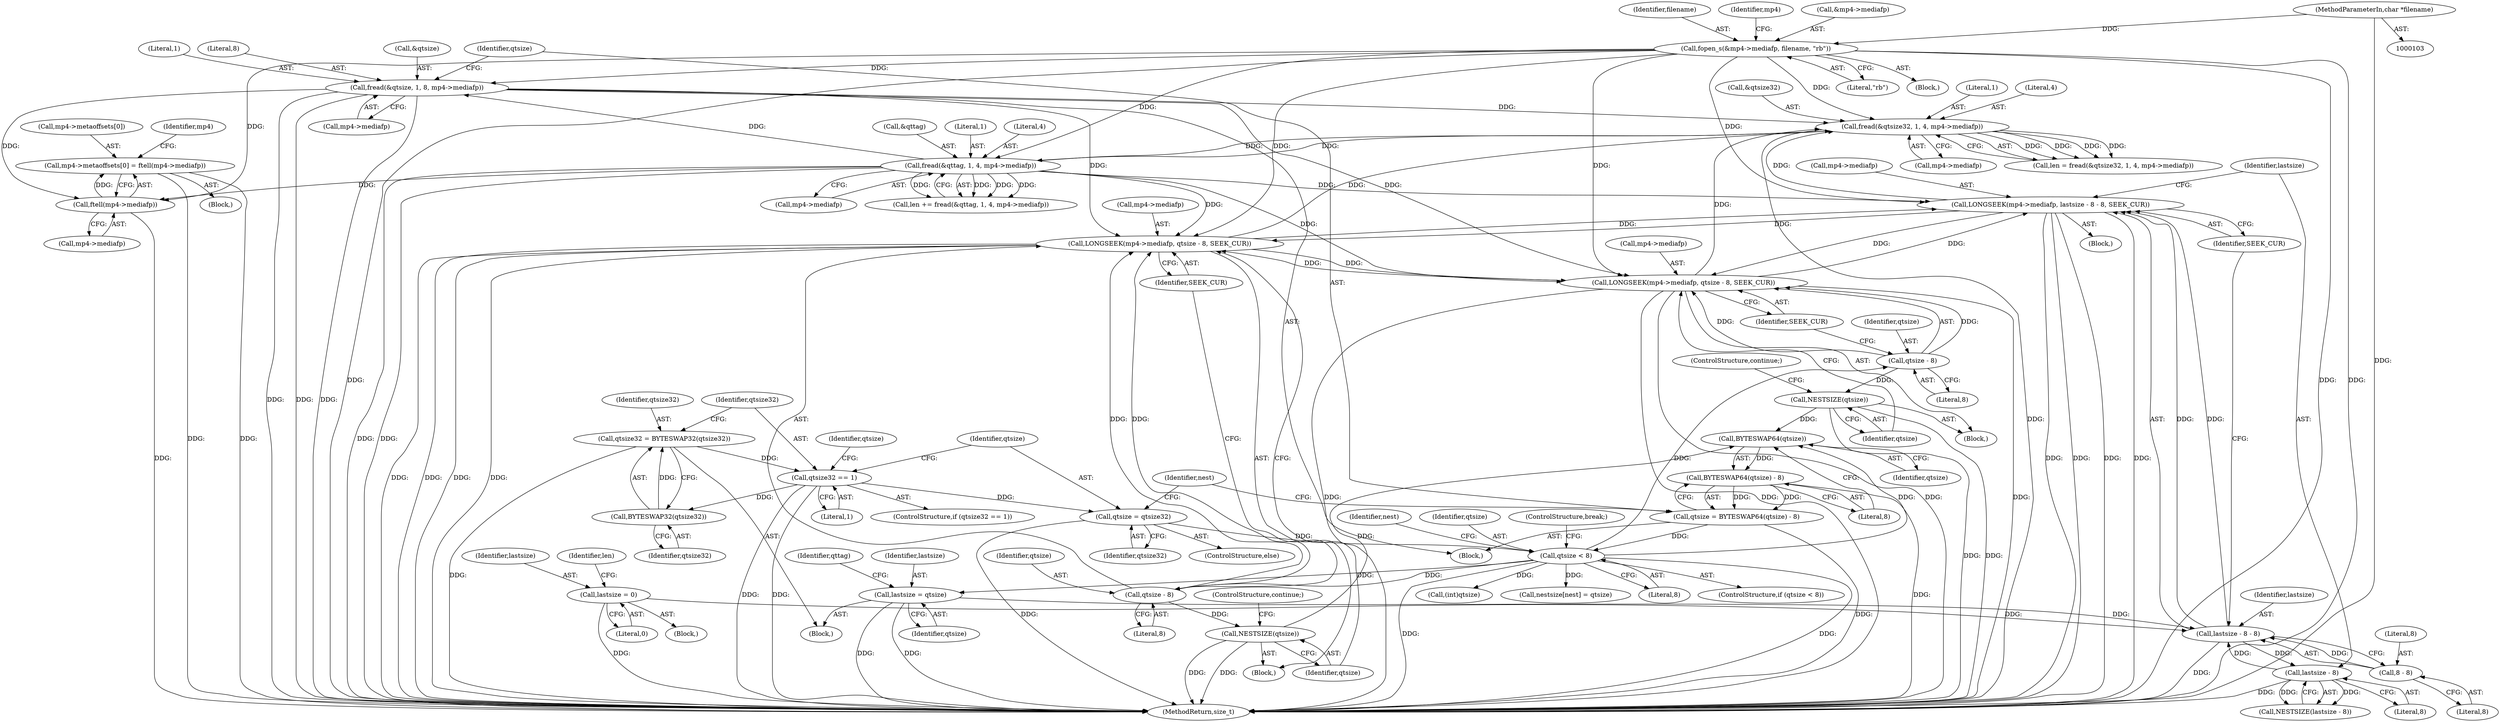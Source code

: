 digraph "1_gpmf-parser_341f12cd5b97ab419e53853ca00176457c9f1681_6@array" {
"1000365" [label="(Call,mp4->metaoffsets[0] = ftell(mp4->mediafp))"];
"1000371" [label="(Call,ftell(mp4->mediafp))"];
"1000125" [label="(Call,fopen_s(&mp4->mediafp, filename, \"rb\"))"];
"1000104" [label="(MethodParameterIn,char *filename)"];
"1000208" [label="(Call,fread(&qtsize, 1, 8, mp4->mediafp))"];
"1000166" [label="(Call,fread(&qttag, 1, 4, mp4->mediafp))"];
"1000156" [label="(Call,fread(&qtsize32, 1, 4, mp4->mediafp))"];
"1000184" [label="(Call,LONGSEEK(mp4->mediafp, lastsize - 8 - 8, SEEK_CUR))"];
"1000188" [label="(Call,lastsize - 8 - 8)"];
"1000148" [label="(Call,lastsize = 0)"];
"1000243" [label="(Call,lastsize = qtsize)"];
"1000229" [label="(Call,qtsize < 8)"];
"1000216" [label="(Call,qtsize = BYTESWAP64(qtsize) - 8)"];
"1000218" [label="(Call,BYTESWAP64(qtsize) - 8)"];
"1000219" [label="(Call,BYTESWAP64(qtsize))"];
"1000409" [label="(Call,NESTSIZE(qtsize))"];
"1000405" [label="(Call,qtsize - 8)"];
"1000271" [label="(Call,NESTSIZE(qtsize))"];
"1000267" [label="(Call,qtsize - 8)"];
"1000223" [label="(Call,qtsize = qtsize32)"];
"1000204" [label="(Call,qtsize32 == 1)"];
"1000199" [label="(Call,qtsize32 = BYTESWAP32(qtsize32))"];
"1000201" [label="(Call,BYTESWAP32(qtsize32))"];
"1000195" [label="(Call,lastsize - 8)"];
"1000190" [label="(Call,8 - 8)"];
"1000401" [label="(Call,LONGSEEK(mp4->mediafp, qtsize - 8, SEEK_CUR))"];
"1000263" [label="(Call,LONGSEEK(mp4->mediafp, qtsize - 8, SEEK_CUR))"];
"1000249" [label="(Identifier,qttag)"];
"1000365" [label="(Call,mp4->metaoffsets[0] = ftell(mp4->mediafp))"];
"1000189" [label="(Identifier,lastsize)"];
"1000401" [label="(Call,LONGSEEK(mp4->mediafp, qtsize - 8, SEEK_CUR))"];
"1000199" [label="(Call,qtsize32 = BYTESWAP32(qtsize32))"];
"1000243" [label="(Call,lastsize = qtsize)"];
"1000235" [label="(Identifier,nest)"];
"1000197" [label="(Literal,8)"];
"1000371" [label="(Call,ftell(mp4->mediafp))"];
"1000402" [label="(Call,mp4->mediafp)"];
"1000207" [label="(Block,)"];
"1000230" [label="(Identifier,qtsize)"];
"1000191" [label="(Literal,8)"];
"1000131" [label="(Literal,\"rb\")"];
"1000377" [label="(Identifier,mp4)"];
"1000161" [label="(Call,mp4->mediafp)"];
"1000218" [label="(Call,BYTESWAP64(qtsize) - 8)"];
"1000134" [label="(Identifier,mp4)"];
"1000271" [label="(Call,NESTSIZE(qtsize))"];
"1000154" [label="(Call,len = fread(&qtsize32, 1, 4, mp4->mediafp))"];
"1000104" [label="(MethodParameterIn,char *filename)"];
"1000188" [label="(Call,lastsize - 8 - 8)"];
"1000361" [label="(Call,(int)qtsize)"];
"1000206" [label="(Literal,1)"];
"1000125" [label="(Call,fopen_s(&mp4->mediafp, filename, \"rb\"))"];
"1000204" [label="(Call,qtsize32 == 1)"];
"1000405" [label="(Call,qtsize - 8)"];
"1000232" [label="(ControlStructure,break;)"];
"1000136" [label="(Block,)"];
"1000212" [label="(Literal,8)"];
"1000205" [label="(Identifier,qtsize32)"];
"1000178" [label="(Block,)"];
"1000150" [label="(Literal,0)"];
"1000227" [label="(Identifier,nest)"];
"1000216" [label="(Call,qtsize = BYTESWAP64(qtsize) - 8)"];
"1000159" [label="(Literal,1)"];
"1000366" [label="(Call,mp4->metaoffsets[0])"];
"1000200" [label="(Identifier,qtsize32)"];
"1000238" [label="(Call,nestsize[nest] = qtsize)"];
"1000224" [label="(Identifier,qtsize)"];
"1000231" [label="(Literal,8)"];
"1000222" [label="(ControlStructure,else)"];
"1000217" [label="(Identifier,qtsize)"];
"1000201" [label="(Call,BYTESWAP32(qtsize32))"];
"1000209" [label="(Call,&qtsize)"];
"1000169" [label="(Literal,1)"];
"1000164" [label="(Call,len += fread(&qttag, 1, 4, mp4->mediafp))"];
"1000160" [label="(Literal,4)"];
"1000126" [label="(Call,&mp4->mediafp)"];
"1000105" [label="(Block,)"];
"1000268" [label="(Identifier,qtsize)"];
"1000130" [label="(Identifier,filename)"];
"1000184" [label="(Call,LONGSEEK(mp4->mediafp, lastsize - 8 - 8, SEEK_CUR))"];
"1000244" [label="(Identifier,lastsize)"];
"1000221" [label="(Literal,8)"];
"1000264" [label="(Call,mp4->mediafp)"];
"1000166" [label="(Call,fread(&qttag, 1, 4, mp4->mediafp))"];
"1000270" [label="(Identifier,SEEK_CUR)"];
"1000193" [label="(Identifier,SEEK_CUR)"];
"1000407" [label="(Literal,8)"];
"1000190" [label="(Call,8 - 8)"];
"1000411" [label="(ControlStructure,continue;)"];
"1000408" [label="(Identifier,SEEK_CUR)"];
"1000208" [label="(Call,fread(&qtsize, 1, 8, mp4->mediafp))"];
"1000156" [label="(Call,fread(&qtsize32, 1, 4, mp4->mediafp))"];
"1000211" [label="(Literal,1)"];
"1000406" [label="(Identifier,qtsize)"];
"1000263" [label="(Call,LONGSEEK(mp4->mediafp, qtsize - 8, SEEK_CUR))"];
"1000272" [label="(Identifier,qtsize)"];
"1000400" [label="(Block,)"];
"1000192" [label="(Literal,8)"];
"1000183" [label="(Block,)"];
"1000195" [label="(Call,lastsize - 8)"];
"1000210" [label="(Identifier,qtsize)"];
"1000185" [label="(Call,mp4->mediafp)"];
"1000203" [label="(ControlStructure,if (qtsize32 == 1))"];
"1000423" [label="(MethodReturn,size_t)"];
"1000155" [label="(Identifier,len)"];
"1000171" [label="(Call,mp4->mediafp)"];
"1000202" [label="(Identifier,qtsize32)"];
"1000220" [label="(Identifier,qtsize)"];
"1000219" [label="(Call,BYTESWAP64(qtsize))"];
"1000410" [label="(Identifier,qtsize)"];
"1000170" [label="(Literal,4)"];
"1000267" [label="(Call,qtsize - 8)"];
"1000223" [label="(Call,qtsize = qtsize32)"];
"1000157" [label="(Call,&qtsize32)"];
"1000167" [label="(Call,&qttag)"];
"1000194" [label="(Call,NESTSIZE(lastsize - 8))"];
"1000196" [label="(Identifier,lastsize)"];
"1000225" [label="(Identifier,qtsize32)"];
"1000213" [label="(Call,mp4->mediafp)"];
"1000262" [label="(Block,)"];
"1000269" [label="(Literal,8)"];
"1000282" [label="(Block,)"];
"1000149" [label="(Identifier,lastsize)"];
"1000228" [label="(ControlStructure,if (qtsize < 8))"];
"1000273" [label="(ControlStructure,continue;)"];
"1000372" [label="(Call,mp4->mediafp)"];
"1000245" [label="(Identifier,qtsize)"];
"1000148" [label="(Call,lastsize = 0)"];
"1000409" [label="(Call,NESTSIZE(qtsize))"];
"1000229" [label="(Call,qtsize < 8)"];
"1000365" -> "1000282"  [label="AST: "];
"1000365" -> "1000371"  [label="CFG: "];
"1000366" -> "1000365"  [label="AST: "];
"1000371" -> "1000365"  [label="AST: "];
"1000377" -> "1000365"  [label="CFG: "];
"1000365" -> "1000423"  [label="DDG: "];
"1000365" -> "1000423"  [label="DDG: "];
"1000371" -> "1000365"  [label="DDG: "];
"1000371" -> "1000372"  [label="CFG: "];
"1000372" -> "1000371"  [label="AST: "];
"1000371" -> "1000423"  [label="DDG: "];
"1000125" -> "1000371"  [label="DDG: "];
"1000208" -> "1000371"  [label="DDG: "];
"1000166" -> "1000371"  [label="DDG: "];
"1000125" -> "1000105"  [label="AST: "];
"1000125" -> "1000131"  [label="CFG: "];
"1000126" -> "1000125"  [label="AST: "];
"1000130" -> "1000125"  [label="AST: "];
"1000131" -> "1000125"  [label="AST: "];
"1000134" -> "1000125"  [label="CFG: "];
"1000125" -> "1000423"  [label="DDG: "];
"1000125" -> "1000423"  [label="DDG: "];
"1000125" -> "1000423"  [label="DDG: "];
"1000104" -> "1000125"  [label="DDG: "];
"1000125" -> "1000156"  [label="DDG: "];
"1000125" -> "1000166"  [label="DDG: "];
"1000125" -> "1000184"  [label="DDG: "];
"1000125" -> "1000208"  [label="DDG: "];
"1000125" -> "1000263"  [label="DDG: "];
"1000125" -> "1000401"  [label="DDG: "];
"1000104" -> "1000103"  [label="AST: "];
"1000104" -> "1000423"  [label="DDG: "];
"1000208" -> "1000207"  [label="AST: "];
"1000208" -> "1000213"  [label="CFG: "];
"1000209" -> "1000208"  [label="AST: "];
"1000211" -> "1000208"  [label="AST: "];
"1000212" -> "1000208"  [label="AST: "];
"1000213" -> "1000208"  [label="AST: "];
"1000217" -> "1000208"  [label="CFG: "];
"1000208" -> "1000423"  [label="DDG: "];
"1000208" -> "1000423"  [label="DDG: "];
"1000208" -> "1000423"  [label="DDG: "];
"1000208" -> "1000156"  [label="DDG: "];
"1000166" -> "1000208"  [label="DDG: "];
"1000208" -> "1000263"  [label="DDG: "];
"1000208" -> "1000401"  [label="DDG: "];
"1000166" -> "1000164"  [label="AST: "];
"1000166" -> "1000171"  [label="CFG: "];
"1000167" -> "1000166"  [label="AST: "];
"1000169" -> "1000166"  [label="AST: "];
"1000170" -> "1000166"  [label="AST: "];
"1000171" -> "1000166"  [label="AST: "];
"1000164" -> "1000166"  [label="CFG: "];
"1000166" -> "1000423"  [label="DDG: "];
"1000166" -> "1000423"  [label="DDG: "];
"1000166" -> "1000156"  [label="DDG: "];
"1000166" -> "1000164"  [label="DDG: "];
"1000166" -> "1000164"  [label="DDG: "];
"1000166" -> "1000164"  [label="DDG: "];
"1000166" -> "1000164"  [label="DDG: "];
"1000156" -> "1000166"  [label="DDG: "];
"1000166" -> "1000184"  [label="DDG: "];
"1000166" -> "1000263"  [label="DDG: "];
"1000166" -> "1000401"  [label="DDG: "];
"1000156" -> "1000154"  [label="AST: "];
"1000156" -> "1000161"  [label="CFG: "];
"1000157" -> "1000156"  [label="AST: "];
"1000159" -> "1000156"  [label="AST: "];
"1000160" -> "1000156"  [label="AST: "];
"1000161" -> "1000156"  [label="AST: "];
"1000154" -> "1000156"  [label="CFG: "];
"1000156" -> "1000423"  [label="DDG: "];
"1000156" -> "1000154"  [label="DDG: "];
"1000156" -> "1000154"  [label="DDG: "];
"1000156" -> "1000154"  [label="DDG: "];
"1000156" -> "1000154"  [label="DDG: "];
"1000184" -> "1000156"  [label="DDG: "];
"1000401" -> "1000156"  [label="DDG: "];
"1000263" -> "1000156"  [label="DDG: "];
"1000184" -> "1000183"  [label="AST: "];
"1000184" -> "1000193"  [label="CFG: "];
"1000185" -> "1000184"  [label="AST: "];
"1000188" -> "1000184"  [label="AST: "];
"1000193" -> "1000184"  [label="AST: "];
"1000196" -> "1000184"  [label="CFG: "];
"1000184" -> "1000423"  [label="DDG: "];
"1000184" -> "1000423"  [label="DDG: "];
"1000184" -> "1000423"  [label="DDG: "];
"1000184" -> "1000423"  [label="DDG: "];
"1000188" -> "1000184"  [label="DDG: "];
"1000188" -> "1000184"  [label="DDG: "];
"1000401" -> "1000184"  [label="DDG: "];
"1000263" -> "1000184"  [label="DDG: "];
"1000184" -> "1000263"  [label="DDG: "];
"1000184" -> "1000401"  [label="DDG: "];
"1000188" -> "1000190"  [label="CFG: "];
"1000189" -> "1000188"  [label="AST: "];
"1000190" -> "1000188"  [label="AST: "];
"1000193" -> "1000188"  [label="CFG: "];
"1000188" -> "1000423"  [label="DDG: "];
"1000148" -> "1000188"  [label="DDG: "];
"1000243" -> "1000188"  [label="DDG: "];
"1000195" -> "1000188"  [label="DDG: "];
"1000190" -> "1000188"  [label="DDG: "];
"1000188" -> "1000195"  [label="DDG: "];
"1000148" -> "1000136"  [label="AST: "];
"1000148" -> "1000150"  [label="CFG: "];
"1000149" -> "1000148"  [label="AST: "];
"1000150" -> "1000148"  [label="AST: "];
"1000155" -> "1000148"  [label="CFG: "];
"1000148" -> "1000423"  [label="DDG: "];
"1000243" -> "1000178"  [label="AST: "];
"1000243" -> "1000245"  [label="CFG: "];
"1000244" -> "1000243"  [label="AST: "];
"1000245" -> "1000243"  [label="AST: "];
"1000249" -> "1000243"  [label="CFG: "];
"1000243" -> "1000423"  [label="DDG: "];
"1000243" -> "1000423"  [label="DDG: "];
"1000229" -> "1000243"  [label="DDG: "];
"1000229" -> "1000228"  [label="AST: "];
"1000229" -> "1000231"  [label="CFG: "];
"1000230" -> "1000229"  [label="AST: "];
"1000231" -> "1000229"  [label="AST: "];
"1000232" -> "1000229"  [label="CFG: "];
"1000235" -> "1000229"  [label="CFG: "];
"1000229" -> "1000423"  [label="DDG: "];
"1000229" -> "1000423"  [label="DDG: "];
"1000229" -> "1000219"  [label="DDG: "];
"1000216" -> "1000229"  [label="DDG: "];
"1000223" -> "1000229"  [label="DDG: "];
"1000229" -> "1000238"  [label="DDG: "];
"1000229" -> "1000267"  [label="DDG: "];
"1000229" -> "1000361"  [label="DDG: "];
"1000229" -> "1000405"  [label="DDG: "];
"1000216" -> "1000207"  [label="AST: "];
"1000216" -> "1000218"  [label="CFG: "];
"1000217" -> "1000216"  [label="AST: "];
"1000218" -> "1000216"  [label="AST: "];
"1000227" -> "1000216"  [label="CFG: "];
"1000216" -> "1000423"  [label="DDG: "];
"1000218" -> "1000216"  [label="DDG: "];
"1000218" -> "1000216"  [label="DDG: "];
"1000218" -> "1000221"  [label="CFG: "];
"1000219" -> "1000218"  [label="AST: "];
"1000221" -> "1000218"  [label="AST: "];
"1000218" -> "1000423"  [label="DDG: "];
"1000219" -> "1000218"  [label="DDG: "];
"1000219" -> "1000220"  [label="CFG: "];
"1000220" -> "1000219"  [label="AST: "];
"1000221" -> "1000219"  [label="CFG: "];
"1000409" -> "1000219"  [label="DDG: "];
"1000271" -> "1000219"  [label="DDG: "];
"1000409" -> "1000400"  [label="AST: "];
"1000409" -> "1000410"  [label="CFG: "];
"1000410" -> "1000409"  [label="AST: "];
"1000411" -> "1000409"  [label="CFG: "];
"1000409" -> "1000423"  [label="DDG: "];
"1000409" -> "1000423"  [label="DDG: "];
"1000405" -> "1000409"  [label="DDG: "];
"1000405" -> "1000401"  [label="AST: "];
"1000405" -> "1000407"  [label="CFG: "];
"1000406" -> "1000405"  [label="AST: "];
"1000407" -> "1000405"  [label="AST: "];
"1000408" -> "1000405"  [label="CFG: "];
"1000405" -> "1000401"  [label="DDG: "];
"1000405" -> "1000401"  [label="DDG: "];
"1000271" -> "1000262"  [label="AST: "];
"1000271" -> "1000272"  [label="CFG: "];
"1000272" -> "1000271"  [label="AST: "];
"1000273" -> "1000271"  [label="CFG: "];
"1000271" -> "1000423"  [label="DDG: "];
"1000271" -> "1000423"  [label="DDG: "];
"1000267" -> "1000271"  [label="DDG: "];
"1000267" -> "1000263"  [label="AST: "];
"1000267" -> "1000269"  [label="CFG: "];
"1000268" -> "1000267"  [label="AST: "];
"1000269" -> "1000267"  [label="AST: "];
"1000270" -> "1000267"  [label="CFG: "];
"1000267" -> "1000263"  [label="DDG: "];
"1000267" -> "1000263"  [label="DDG: "];
"1000223" -> "1000222"  [label="AST: "];
"1000223" -> "1000225"  [label="CFG: "];
"1000224" -> "1000223"  [label="AST: "];
"1000225" -> "1000223"  [label="AST: "];
"1000227" -> "1000223"  [label="CFG: "];
"1000223" -> "1000423"  [label="DDG: "];
"1000204" -> "1000223"  [label="DDG: "];
"1000204" -> "1000203"  [label="AST: "];
"1000204" -> "1000206"  [label="CFG: "];
"1000205" -> "1000204"  [label="AST: "];
"1000206" -> "1000204"  [label="AST: "];
"1000210" -> "1000204"  [label="CFG: "];
"1000224" -> "1000204"  [label="CFG: "];
"1000204" -> "1000423"  [label="DDG: "];
"1000204" -> "1000423"  [label="DDG: "];
"1000204" -> "1000201"  [label="DDG: "];
"1000199" -> "1000204"  [label="DDG: "];
"1000199" -> "1000178"  [label="AST: "];
"1000199" -> "1000201"  [label="CFG: "];
"1000200" -> "1000199"  [label="AST: "];
"1000201" -> "1000199"  [label="AST: "];
"1000205" -> "1000199"  [label="CFG: "];
"1000199" -> "1000423"  [label="DDG: "];
"1000201" -> "1000199"  [label="DDG: "];
"1000201" -> "1000202"  [label="CFG: "];
"1000202" -> "1000201"  [label="AST: "];
"1000195" -> "1000194"  [label="AST: "];
"1000195" -> "1000197"  [label="CFG: "];
"1000196" -> "1000195"  [label="AST: "];
"1000197" -> "1000195"  [label="AST: "];
"1000194" -> "1000195"  [label="CFG: "];
"1000195" -> "1000423"  [label="DDG: "];
"1000195" -> "1000194"  [label="DDG: "];
"1000195" -> "1000194"  [label="DDG: "];
"1000190" -> "1000192"  [label="CFG: "];
"1000191" -> "1000190"  [label="AST: "];
"1000192" -> "1000190"  [label="AST: "];
"1000401" -> "1000400"  [label="AST: "];
"1000401" -> "1000408"  [label="CFG: "];
"1000402" -> "1000401"  [label="AST: "];
"1000408" -> "1000401"  [label="AST: "];
"1000410" -> "1000401"  [label="CFG: "];
"1000401" -> "1000423"  [label="DDG: "];
"1000401" -> "1000423"  [label="DDG: "];
"1000401" -> "1000423"  [label="DDG: "];
"1000401" -> "1000423"  [label="DDG: "];
"1000401" -> "1000263"  [label="DDG: "];
"1000263" -> "1000401"  [label="DDG: "];
"1000263" -> "1000262"  [label="AST: "];
"1000263" -> "1000270"  [label="CFG: "];
"1000264" -> "1000263"  [label="AST: "];
"1000270" -> "1000263"  [label="AST: "];
"1000272" -> "1000263"  [label="CFG: "];
"1000263" -> "1000423"  [label="DDG: "];
"1000263" -> "1000423"  [label="DDG: "];
"1000263" -> "1000423"  [label="DDG: "];
"1000263" -> "1000423"  [label="DDG: "];
}
